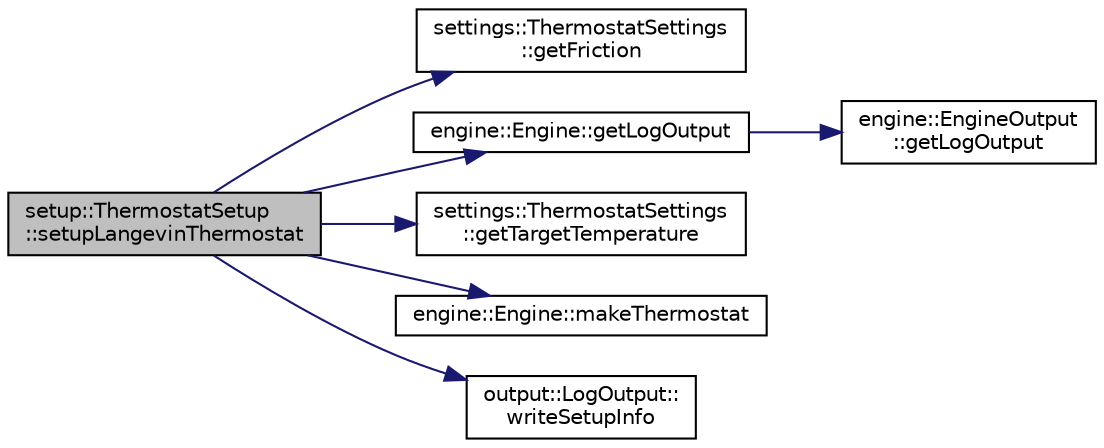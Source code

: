 digraph "setup::ThermostatSetup::setupLangevinThermostat"
{
 // LATEX_PDF_SIZE
  edge [fontname="Helvetica",fontsize="10",labelfontname="Helvetica",labelfontsize="10"];
  node [fontname="Helvetica",fontsize="10",shape=record];
  rankdir="LR";
  Node1 [label="setup::ThermostatSetup\l::setupLangevinThermostat",height=0.2,width=0.4,color="black", fillcolor="grey75", style="filled", fontcolor="black",tooltip="setup langevin thermostat"];
  Node1 -> Node2 [color="midnightblue",fontsize="10",style="solid",fontname="Helvetica"];
  Node2 [label="settings::ThermostatSettings\l::getFriction",height=0.2,width=0.4,color="black", fillcolor="white", style="filled",URL="$classsettings_1_1ThermostatSettings.html#aae33eadce1e02f8d0a58a23adac9aca8",tooltip=" "];
  Node1 -> Node3 [color="midnightblue",fontsize="10",style="solid",fontname="Helvetica"];
  Node3 [label="engine::Engine::getLogOutput",height=0.2,width=0.4,color="black", fillcolor="white", style="filled",URL="$classengine_1_1Engine.html#a3950b4630f1ee3f6e2b1715476d50344",tooltip=" "];
  Node3 -> Node4 [color="midnightblue",fontsize="10",style="solid",fontname="Helvetica"];
  Node4 [label="engine::EngineOutput\l::getLogOutput",height=0.2,width=0.4,color="black", fillcolor="white", style="filled",URL="$classengine_1_1EngineOutput.html#abfb9cb9e98a2ec40256b37ee976f7b23",tooltip=" "];
  Node1 -> Node5 [color="midnightblue",fontsize="10",style="solid",fontname="Helvetica"];
  Node5 [label="settings::ThermostatSettings\l::getTargetTemperature",height=0.2,width=0.4,color="black", fillcolor="white", style="filled",URL="$classsettings_1_1ThermostatSettings.html#af42d97851263a47d70ccd20e62744be3",tooltip=" "];
  Node1 -> Node6 [color="midnightblue",fontsize="10",style="solid",fontname="Helvetica"];
  Node6 [label="engine::Engine::makeThermostat",height=0.2,width=0.4,color="black", fillcolor="white", style="filled",URL="$classengine_1_1Engine.html#aa8c0994ecd92c8f358248cf12d9e6495",tooltip=" "];
  Node1 -> Node7 [color="midnightblue",fontsize="10",style="solid",fontname="Helvetica"];
  Node7 [label="output::LogOutput::\lwriteSetupInfo",height=0.2,width=0.4,color="black", fillcolor="white", style="filled",URL="$classoutput_1_1LogOutput.html#a41b360fc891f03f3d6afcf67f771e9cc",tooltip="write a message to inform about the setup"];
}
